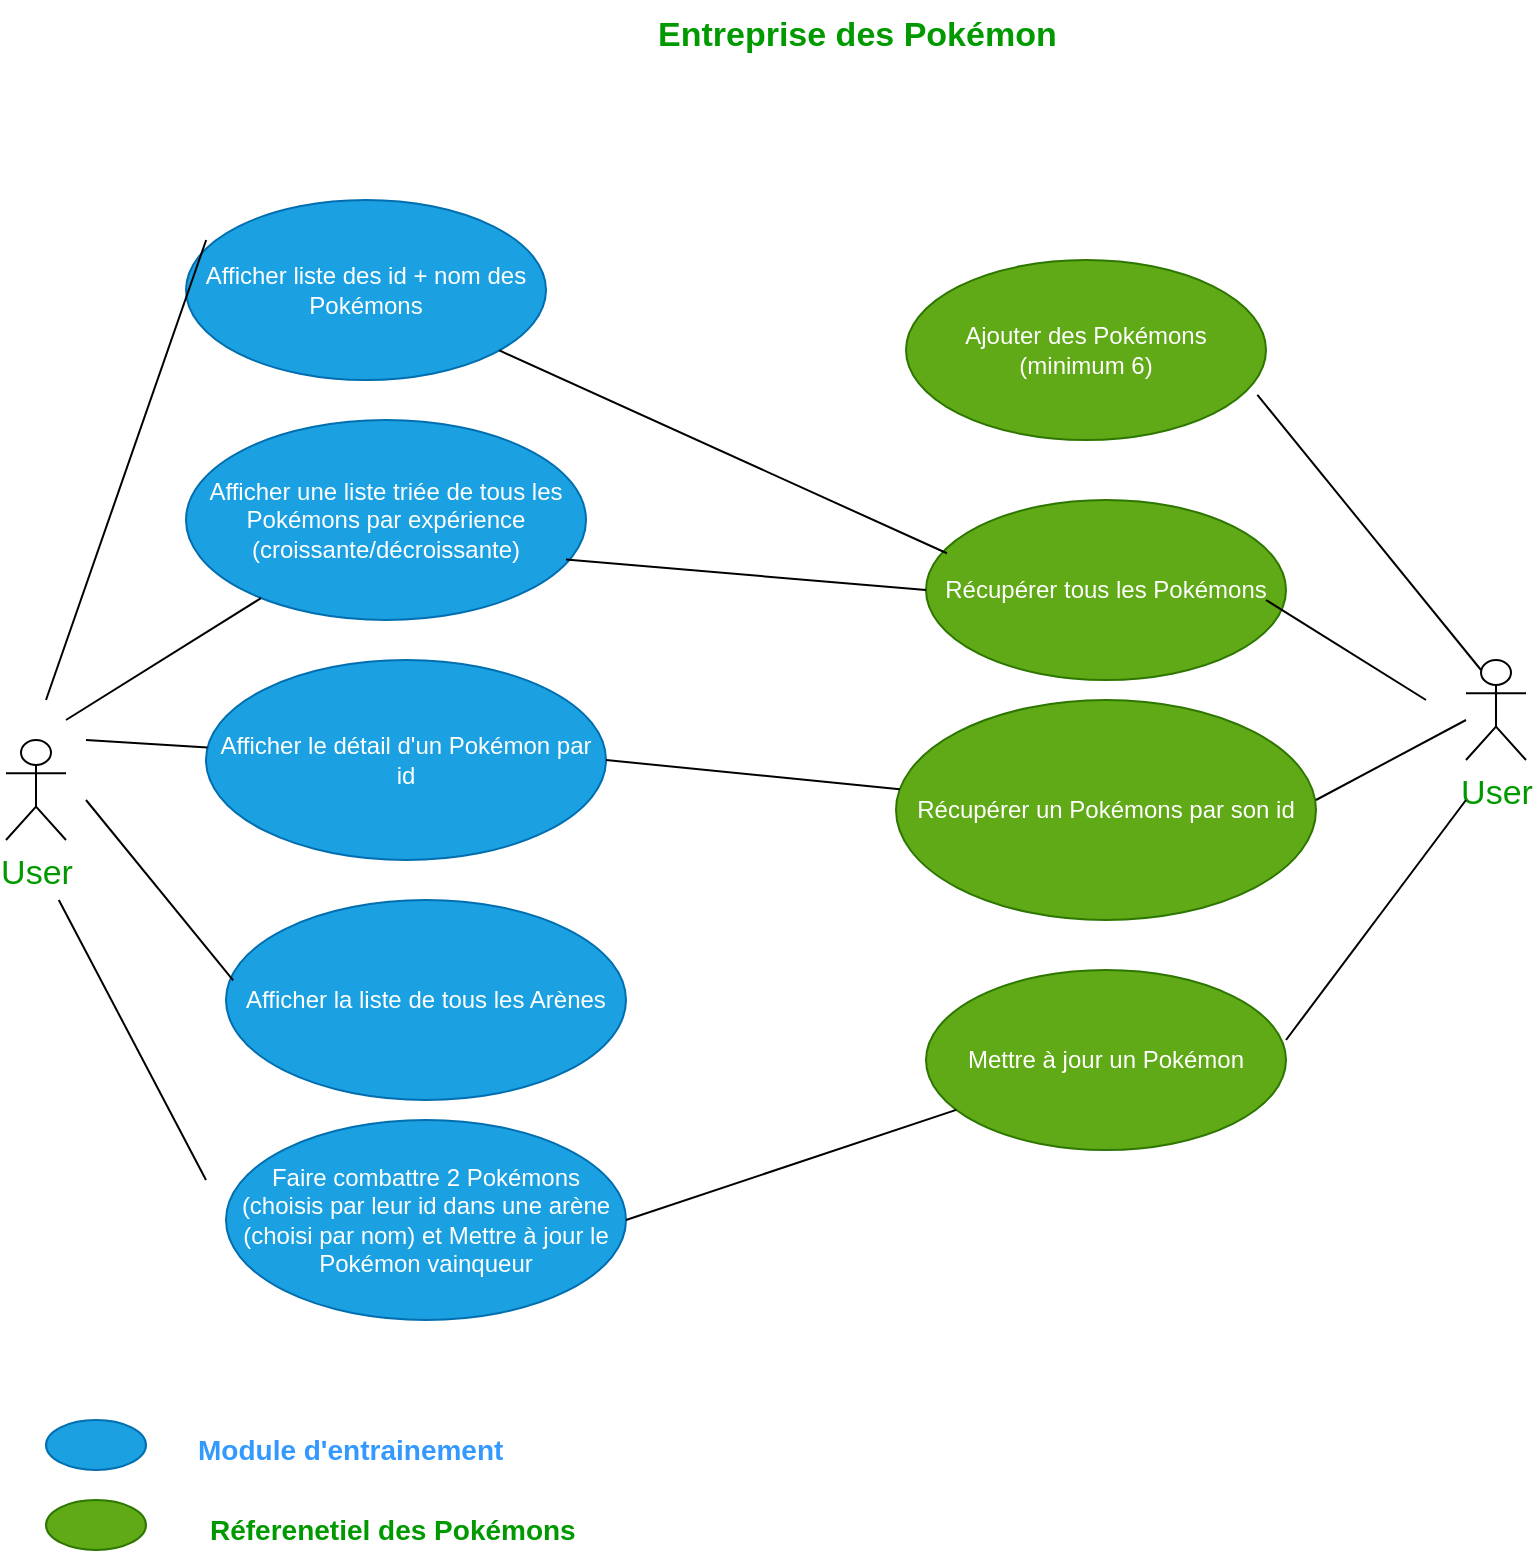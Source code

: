 <mxfile version="13.9.9" type="device"><diagram id="UWePUZ33HCBAkTGEyVuR" name="Page-1"><mxGraphModel dx="2062" dy="1182" grid="1" gridSize="10" guides="1" tooltips="1" connect="1" arrows="1" fold="1" page="1" pageScale="1" pageWidth="1169" pageHeight="827" math="0" shadow="0"><root><mxCell id="0"/><mxCell id="1" parent="0"/><mxCell id="hAwWMVLbkPynSKDA67-p-2" value="Afficher liste des id + nom des Pokémons" style="ellipse;whiteSpace=wrap;html=1;fillColor=#1ba1e2;strokeColor=#006EAF;fontColor=#ffffff;flipV=1;" parent="1" vertex="1"><mxGeometry x="130" y="110" width="180" height="90" as="geometry"/></mxCell><mxCell id="hAwWMVLbkPynSKDA67-p-3" value="Afficher une liste triée de tous les Pokémons par expérience (croissante/décroissante)" style="ellipse;whiteSpace=wrap;html=1;fillColor=#1ba1e2;strokeColor=#006EAF;fontColor=#ffffff;" parent="1" vertex="1"><mxGeometry x="130" y="220" width="200" height="100" as="geometry"/></mxCell><mxCell id="hAwWMVLbkPynSKDA67-p-4" value="Afficher le détail d'un Pokémon par id" style="ellipse;whiteSpace=wrap;html=1;fillColor=#1ba1e2;strokeColor=#006EAF;fontColor=#ffffff;" parent="1" vertex="1"><mxGeometry x="140" y="340" width="200" height="100" as="geometry"/></mxCell><mxCell id="hAwWMVLbkPynSKDA67-p-5" value="Afficher la liste de tous les Arènes" style="ellipse;whiteSpace=wrap;html=1;fillColor=#1ba1e2;strokeColor=#006EAF;fontColor=#ffffff;" parent="1" vertex="1"><mxGeometry x="150" y="460" width="200" height="100" as="geometry"/></mxCell><mxCell id="hAwWMVLbkPynSKDA67-p-6" value="Faire combattre 2 Pokémons (choisis par leur id dans une arène (choisi par nom) et Mettre à jour le Pokémon vainqueur" style="ellipse;whiteSpace=wrap;html=1;fillColor=#1ba1e2;strokeColor=#006EAF;fontColor=#ffffff;" parent="1" vertex="1"><mxGeometry x="150" y="570" width="200" height="100" as="geometry"/></mxCell><mxCell id="hAwWMVLbkPynSKDA67-p-7" value="Ajouter des Pokémons&lt;br&gt;(minimum 6)" style="ellipse;whiteSpace=wrap;html=1;fillColor=#60a917;strokeColor=#2D7600;fontColor=#ffffff;" parent="1" vertex="1"><mxGeometry x="490" y="140" width="180" height="90" as="geometry"/></mxCell><mxCell id="hAwWMVLbkPynSKDA67-p-8" value="Récupérer tous les Pokémons" style="ellipse;whiteSpace=wrap;html=1;fillColor=#60a917;strokeColor=#2D7600;fontColor=#ffffff;" parent="1" vertex="1"><mxGeometry x="500" y="260" width="180" height="90" as="geometry"/></mxCell><mxCell id="hAwWMVLbkPynSKDA67-p-9" value="Récupérer un Pokémons par son id" style="ellipse;whiteSpace=wrap;html=1;fillColor=#60a917;strokeColor=#2D7600;fontColor=#ffffff;" parent="1" vertex="1"><mxGeometry x="485" y="360" width="210" height="110" as="geometry"/></mxCell><mxCell id="hAwWMVLbkPynSKDA67-p-10" value="Mettre à jour un Pokémon" style="ellipse;whiteSpace=wrap;html=1;fillColor=#60a917;strokeColor=#2D7600;fontColor=#ffffff;" parent="1" vertex="1"><mxGeometry x="500" y="495" width="180" height="90" as="geometry"/></mxCell><mxCell id="hAwWMVLbkPynSKDA67-p-11" value="" style="ellipse;fillColor=#1ba1e2;strokeColor=#006EAF;fontColor=#ffffff;" parent="1" vertex="1"><mxGeometry x="60" y="720" width="50" height="25" as="geometry"/></mxCell><mxCell id="hAwWMVLbkPynSKDA67-p-12" value="Module d'entrainement" style="text;strokeColor=none;fillColor=none;align=left;verticalAlign=top;spacingLeft=4;spacingRight=4;overflow=hidden;rotatable=0;points=[[0,0.5],[1,0.5]];portConstraint=eastwest;fontStyle=1;fontColor=#3399FF;fontSize=14;" parent="1" vertex="1"><mxGeometry x="130" y="720" width="220" height="26" as="geometry"/></mxCell><mxCell id="hAwWMVLbkPynSKDA67-p-13" value="" style="ellipse;fillColor=#60a917;strokeColor=#2D7600;fontColor=#ffffff;" parent="1" vertex="1"><mxGeometry x="60" y="760" width="50" height="25" as="geometry"/></mxCell><mxCell id="hAwWMVLbkPynSKDA67-p-14" value="Réferenetiel des Pokémons" style="text;strokeColor=none;fillColor=none;align=left;verticalAlign=top;spacingLeft=4;spacingRight=4;overflow=hidden;rotatable=0;points=[[0,0.5],[1,0.5]];portConstraint=eastwest;fontStyle=1;fontColor=#009900;fontSize=14;" parent="1" vertex="1"><mxGeometry x="136" y="760" width="220" height="26" as="geometry"/></mxCell><mxCell id="hAwWMVLbkPynSKDA67-p-15" value="Entreprise des Pokémons" style="text;strokeColor=none;fillColor=none;align=left;verticalAlign=top;spacingLeft=4;spacingRight=4;overflow=hidden;rotatable=0;points=[[0,0.5],[1,0.5]];portConstraint=eastwest;fontSize=17;fontColor=#009900;fontStyle=1" parent="1" vertex="1"><mxGeometry x="360" y="10" width="210" height="26" as="geometry"/></mxCell><mxCell id="hAwWMVLbkPynSKDA67-p-16" value="User" style="shape=umlActor;verticalLabelPosition=bottom;verticalAlign=top;html=1;fontSize=17;fontColor=#009900;" parent="1" vertex="1"><mxGeometry x="40" y="380" width="30" height="50" as="geometry"/></mxCell><mxCell id="hAwWMVLbkPynSKDA67-p-22" value="" style="endArrow=none;html=1;fontSize=17;fontColor=#009900;entryX=0.058;entryY=0.296;entryDx=0;entryDy=0;entryPerimeter=0;" parent="1" source="hAwWMVLbkPynSKDA67-p-2" target="hAwWMVLbkPynSKDA67-p-8" edge="1"><mxGeometry width="50" height="50" relative="1" as="geometry"><mxPoint x="390" y="340" as="sourcePoint"/><mxPoint x="440" y="290" as="targetPoint"/></mxGeometry></mxCell><mxCell id="hAwWMVLbkPynSKDA67-p-24" value="" style="endArrow=none;html=1;fontSize=17;fontColor=#009900;entryX=0.056;entryY=0.778;entryDx=0;entryDy=0;entryPerimeter=0;" parent="1" target="hAwWMVLbkPynSKDA67-p-2" edge="1"><mxGeometry width="50" height="50" relative="1" as="geometry"><mxPoint x="60" y="360" as="sourcePoint"/><mxPoint x="100" y="330" as="targetPoint"/></mxGeometry></mxCell><mxCell id="hAwWMVLbkPynSKDA67-p-25" value="" style="endArrow=none;html=1;fontSize=17;fontColor=#009900;" parent="1" target="hAwWMVLbkPynSKDA67-p-3" edge="1"><mxGeometry width="50" height="50" relative="1" as="geometry"><mxPoint x="70" y="370" as="sourcePoint"/><mxPoint x="150.08" y="190.02" as="targetPoint"/></mxGeometry></mxCell><mxCell id="hAwWMVLbkPynSKDA67-p-26" value="" style="endArrow=none;html=1;fontSize=17;fontColor=#009900;" parent="1" target="hAwWMVLbkPynSKDA67-p-4" edge="1"><mxGeometry width="50" height="50" relative="1" as="geometry"><mxPoint x="80" y="380" as="sourcePoint"/><mxPoint x="177.53" y="319.043" as="targetPoint"/></mxGeometry></mxCell><mxCell id="hAwWMVLbkPynSKDA67-p-27" value="" style="endArrow=none;html=1;fontSize=17;fontColor=#009900;entryX=0.018;entryY=0.402;entryDx=0;entryDy=0;entryPerimeter=0;" parent="1" target="hAwWMVLbkPynSKDA67-p-5" edge="1"><mxGeometry width="50" height="50" relative="1" as="geometry"><mxPoint x="80" y="410" as="sourcePoint"/><mxPoint x="150.772" y="393.798" as="targetPoint"/></mxGeometry></mxCell><mxCell id="hAwWMVLbkPynSKDA67-p-28" value="" style="endArrow=none;html=1;fontSize=17;fontColor=#009900;" parent="1" edge="1"><mxGeometry width="50" height="50" relative="1" as="geometry"><mxPoint x="66.4" y="460" as="sourcePoint"/><mxPoint x="140" y="600" as="targetPoint"/></mxGeometry></mxCell><mxCell id="hAwWMVLbkPynSKDA67-p-29" value="" style="endArrow=none;html=1;fontSize=17;fontColor=#009900;entryX=0;entryY=0.5;entryDx=0;entryDy=0;" parent="1" target="hAwWMVLbkPynSKDA67-p-8" edge="1"><mxGeometry width="50" height="50" relative="1" as="geometry"><mxPoint x="320" y="289.8" as="sourcePoint"/><mxPoint x="393.6" y="380.0" as="targetPoint"/></mxGeometry></mxCell><mxCell id="hAwWMVLbkPynSKDA67-p-30" value="" style="endArrow=none;html=1;fontSize=17;fontColor=#009900;" parent="1" target="hAwWMVLbkPynSKDA67-p-9" edge="1"><mxGeometry width="50" height="50" relative="1" as="geometry"><mxPoint x="340" y="390" as="sourcePoint"/><mxPoint x="510" y="405.2" as="targetPoint"/></mxGeometry></mxCell><mxCell id="hAwWMVLbkPynSKDA67-p-31" value="" style="endArrow=none;html=1;fontSize=17;fontColor=#009900;exitX=1;exitY=0.5;exitDx=0;exitDy=0;" parent="1" source="hAwWMVLbkPynSKDA67-p-6" target="hAwWMVLbkPynSKDA67-p-10" edge="1"><mxGeometry width="50" height="50" relative="1" as="geometry"><mxPoint x="350" y="400" as="sourcePoint"/><mxPoint x="529.26" y="347.76" as="targetPoint"/></mxGeometry></mxCell><mxCell id="hAwWMVLbkPynSKDA67-p-33" value="User" style="shape=umlActor;verticalLabelPosition=bottom;verticalAlign=top;html=1;fontSize=17;fontColor=#009900;" parent="1" vertex="1"><mxGeometry x="770" y="340" width="30" height="50" as="geometry"/></mxCell><mxCell id="hAwWMVLbkPynSKDA67-p-34" value="" style="endArrow=none;html=1;fontSize=17;fontColor=#009900;exitX=0.976;exitY=0.749;exitDx=0;exitDy=0;exitPerimeter=0;entryX=0.25;entryY=0.1;entryDx=0;entryDy=0;entryPerimeter=0;" parent="1" source="hAwWMVLbkPynSKDA67-p-7" target="hAwWMVLbkPynSKDA67-p-33" edge="1"><mxGeometry width="50" height="50" relative="1" as="geometry"><mxPoint x="700" y="320" as="sourcePoint"/><mxPoint x="750" y="270" as="targetPoint"/></mxGeometry></mxCell><mxCell id="hAwWMVLbkPynSKDA67-p-35" value="" style="endArrow=none;html=1;fontSize=17;fontColor=#009900;exitX=0.976;exitY=0.749;exitDx=0;exitDy=0;exitPerimeter=0;" parent="1" edge="1"><mxGeometry width="50" height="50" relative="1" as="geometry"><mxPoint x="670.0" y="310" as="sourcePoint"/><mxPoint x="750" y="360" as="targetPoint"/></mxGeometry></mxCell><mxCell id="hAwWMVLbkPynSKDA67-p-36" value="" style="endArrow=none;html=1;fontSize=17;fontColor=#009900;exitX=0.976;exitY=0.749;exitDx=0;exitDy=0;exitPerimeter=0;" parent="1" edge="1"><mxGeometry width="50" height="50" relative="1" as="geometry"><mxPoint x="695" y="410" as="sourcePoint"/><mxPoint x="770" y="370" as="targetPoint"/></mxGeometry></mxCell><mxCell id="hAwWMVLbkPynSKDA67-p-37" value="" style="endArrow=none;html=1;fontSize=17;fontColor=#009900;exitX=0.976;exitY=0.749;exitDx=0;exitDy=0;exitPerimeter=0;" parent="1" edge="1"><mxGeometry width="50" height="50" relative="1" as="geometry"><mxPoint x="680" y="530" as="sourcePoint"/><mxPoint x="770" y="410" as="targetPoint"/></mxGeometry></mxCell></root></mxGraphModel></diagram></mxfile>